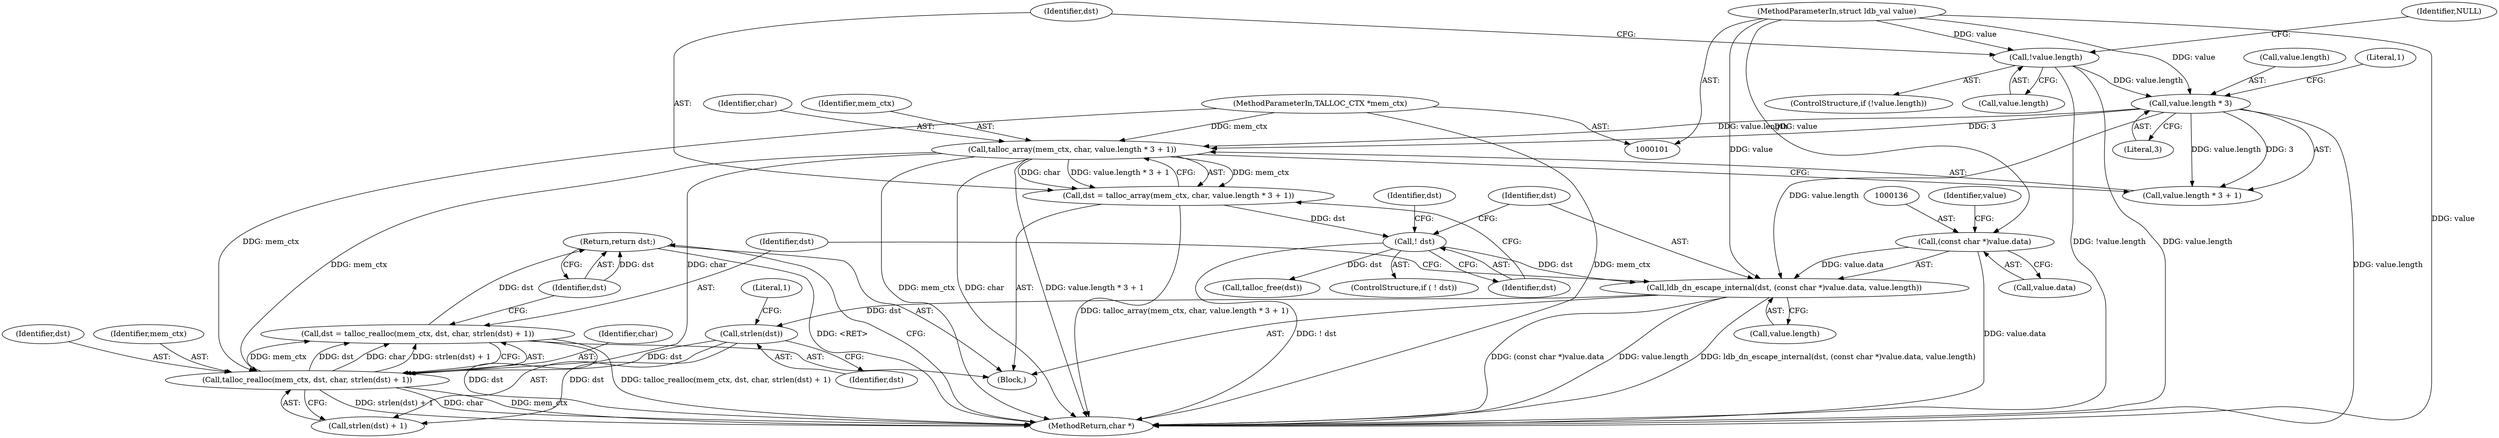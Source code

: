 digraph "1_samba_0454b95657846fcecf0f51b6f1194faac02518bd@pointer" {
"1000153" [label="(Return,return dst;)"];
"1000154" [label="(Identifier,dst)"];
"1000143" [label="(Call,dst = talloc_realloc(mem_ctx, dst, char, strlen(dst) + 1))"];
"1000145" [label="(Call,talloc_realloc(mem_ctx, dst, char, strlen(dst) + 1))"];
"1000115" [label="(Call,talloc_array(mem_ctx, char, value.length * 3 + 1))"];
"1000102" [label="(MethodParameterIn,TALLOC_CTX *mem_ctx)"];
"1000119" [label="(Call,value.length * 3)"];
"1000107" [label="(Call,!value.length)"];
"1000103" [label="(MethodParameterIn,struct ldb_val value)"];
"1000150" [label="(Call,strlen(dst))"];
"1000133" [label="(Call,ldb_dn_escape_internal(dst, (const char *)value.data, value.length))"];
"1000126" [label="(Call,! dst)"];
"1000113" [label="(Call,dst = talloc_array(mem_ctx, char, value.length * 3 + 1))"];
"1000135" [label="(Call,(const char *)value.data)"];
"1000118" [label="(Call,value.length * 3 + 1)"];
"1000149" [label="(Call,strlen(dst) + 1)"];
"1000130" [label="(Identifier,dst)"];
"1000129" [label="(Call,talloc_free(dst))"];
"1000113" [label="(Call,dst = talloc_array(mem_ctx, char, value.length * 3 + 1))"];
"1000119" [label="(Call,value.length * 3)"];
"1000114" [label="(Identifier,dst)"];
"1000106" [label="(ControlStructure,if (!value.length))"];
"1000120" [label="(Call,value.length)"];
"1000125" [label="(ControlStructure,if ( ! dst))"];
"1000148" [label="(Identifier,char)"];
"1000143" [label="(Call,dst = talloc_realloc(mem_ctx, dst, char, strlen(dst) + 1))"];
"1000103" [label="(MethodParameterIn,struct ldb_val value)"];
"1000108" [label="(Call,value.length)"];
"1000134" [label="(Identifier,dst)"];
"1000115" [label="(Call,talloc_array(mem_ctx, char, value.length * 3 + 1))"];
"1000155" [label="(MethodReturn,char *)"];
"1000104" [label="(Block,)"];
"1000144" [label="(Identifier,dst)"];
"1000102" [label="(MethodParameterIn,TALLOC_CTX *mem_ctx)"];
"1000140" [label="(Call,value.length)"];
"1000153" [label="(Return,return dst;)"];
"1000126" [label="(Call,! dst)"];
"1000147" [label="(Identifier,dst)"];
"1000117" [label="(Identifier,char)"];
"1000141" [label="(Identifier,value)"];
"1000150" [label="(Call,strlen(dst))"];
"1000135" [label="(Call,(const char *)value.data)"];
"1000123" [label="(Literal,3)"];
"1000124" [label="(Literal,1)"];
"1000116" [label="(Identifier,mem_ctx)"];
"1000133" [label="(Call,ldb_dn_escape_internal(dst, (const char *)value.data, value.length))"];
"1000107" [label="(Call,!value.length)"];
"1000152" [label="(Literal,1)"];
"1000127" [label="(Identifier,dst)"];
"1000112" [label="(Identifier,NULL)"];
"1000137" [label="(Call,value.data)"];
"1000146" [label="(Identifier,mem_ctx)"];
"1000154" [label="(Identifier,dst)"];
"1000145" [label="(Call,talloc_realloc(mem_ctx, dst, char, strlen(dst) + 1))"];
"1000151" [label="(Identifier,dst)"];
"1000153" -> "1000104"  [label="AST: "];
"1000153" -> "1000154"  [label="CFG: "];
"1000154" -> "1000153"  [label="AST: "];
"1000155" -> "1000153"  [label="CFG: "];
"1000153" -> "1000155"  [label="DDG: <RET>"];
"1000154" -> "1000153"  [label="DDG: dst"];
"1000143" -> "1000153"  [label="DDG: dst"];
"1000154" -> "1000143"  [label="CFG: "];
"1000143" -> "1000104"  [label="AST: "];
"1000143" -> "1000145"  [label="CFG: "];
"1000144" -> "1000143"  [label="AST: "];
"1000145" -> "1000143"  [label="AST: "];
"1000143" -> "1000155"  [label="DDG: dst"];
"1000143" -> "1000155"  [label="DDG: talloc_realloc(mem_ctx, dst, char, strlen(dst) + 1)"];
"1000145" -> "1000143"  [label="DDG: mem_ctx"];
"1000145" -> "1000143"  [label="DDG: dst"];
"1000145" -> "1000143"  [label="DDG: char"];
"1000145" -> "1000143"  [label="DDG: strlen(dst) + 1"];
"1000145" -> "1000149"  [label="CFG: "];
"1000146" -> "1000145"  [label="AST: "];
"1000147" -> "1000145"  [label="AST: "];
"1000148" -> "1000145"  [label="AST: "];
"1000149" -> "1000145"  [label="AST: "];
"1000145" -> "1000155"  [label="DDG: mem_ctx"];
"1000145" -> "1000155"  [label="DDG: strlen(dst) + 1"];
"1000145" -> "1000155"  [label="DDG: char"];
"1000115" -> "1000145"  [label="DDG: mem_ctx"];
"1000115" -> "1000145"  [label="DDG: char"];
"1000102" -> "1000145"  [label="DDG: mem_ctx"];
"1000150" -> "1000145"  [label="DDG: dst"];
"1000115" -> "1000113"  [label="AST: "];
"1000115" -> "1000118"  [label="CFG: "];
"1000116" -> "1000115"  [label="AST: "];
"1000117" -> "1000115"  [label="AST: "];
"1000118" -> "1000115"  [label="AST: "];
"1000113" -> "1000115"  [label="CFG: "];
"1000115" -> "1000155"  [label="DDG: char"];
"1000115" -> "1000155"  [label="DDG: value.length * 3 + 1"];
"1000115" -> "1000155"  [label="DDG: mem_ctx"];
"1000115" -> "1000113"  [label="DDG: mem_ctx"];
"1000115" -> "1000113"  [label="DDG: char"];
"1000115" -> "1000113"  [label="DDG: value.length * 3 + 1"];
"1000102" -> "1000115"  [label="DDG: mem_ctx"];
"1000119" -> "1000115"  [label="DDG: value.length"];
"1000119" -> "1000115"  [label="DDG: 3"];
"1000102" -> "1000101"  [label="AST: "];
"1000102" -> "1000155"  [label="DDG: mem_ctx"];
"1000119" -> "1000118"  [label="AST: "];
"1000119" -> "1000123"  [label="CFG: "];
"1000120" -> "1000119"  [label="AST: "];
"1000123" -> "1000119"  [label="AST: "];
"1000124" -> "1000119"  [label="CFG: "];
"1000119" -> "1000155"  [label="DDG: value.length"];
"1000119" -> "1000118"  [label="DDG: value.length"];
"1000119" -> "1000118"  [label="DDG: 3"];
"1000107" -> "1000119"  [label="DDG: value.length"];
"1000103" -> "1000119"  [label="DDG: value"];
"1000119" -> "1000133"  [label="DDG: value.length"];
"1000107" -> "1000106"  [label="AST: "];
"1000107" -> "1000108"  [label="CFG: "];
"1000108" -> "1000107"  [label="AST: "];
"1000112" -> "1000107"  [label="CFG: "];
"1000114" -> "1000107"  [label="CFG: "];
"1000107" -> "1000155"  [label="DDG: value.length"];
"1000107" -> "1000155"  [label="DDG: !value.length"];
"1000103" -> "1000107"  [label="DDG: value"];
"1000103" -> "1000101"  [label="AST: "];
"1000103" -> "1000155"  [label="DDG: value"];
"1000103" -> "1000135"  [label="DDG: value"];
"1000103" -> "1000133"  [label="DDG: value"];
"1000150" -> "1000149"  [label="AST: "];
"1000150" -> "1000151"  [label="CFG: "];
"1000151" -> "1000150"  [label="AST: "];
"1000152" -> "1000150"  [label="CFG: "];
"1000150" -> "1000149"  [label="DDG: dst"];
"1000133" -> "1000150"  [label="DDG: dst"];
"1000133" -> "1000104"  [label="AST: "];
"1000133" -> "1000140"  [label="CFG: "];
"1000134" -> "1000133"  [label="AST: "];
"1000135" -> "1000133"  [label="AST: "];
"1000140" -> "1000133"  [label="AST: "];
"1000144" -> "1000133"  [label="CFG: "];
"1000133" -> "1000155"  [label="DDG: value.length"];
"1000133" -> "1000155"  [label="DDG: ldb_dn_escape_internal(dst, (const char *)value.data, value.length)"];
"1000133" -> "1000155"  [label="DDG: (const char *)value.data"];
"1000126" -> "1000133"  [label="DDG: dst"];
"1000135" -> "1000133"  [label="DDG: value.data"];
"1000126" -> "1000125"  [label="AST: "];
"1000126" -> "1000127"  [label="CFG: "];
"1000127" -> "1000126"  [label="AST: "];
"1000130" -> "1000126"  [label="CFG: "];
"1000134" -> "1000126"  [label="CFG: "];
"1000126" -> "1000155"  [label="DDG: ! dst"];
"1000113" -> "1000126"  [label="DDG: dst"];
"1000126" -> "1000129"  [label="DDG: dst"];
"1000113" -> "1000104"  [label="AST: "];
"1000114" -> "1000113"  [label="AST: "];
"1000127" -> "1000113"  [label="CFG: "];
"1000113" -> "1000155"  [label="DDG: talloc_array(mem_ctx, char, value.length * 3 + 1)"];
"1000135" -> "1000137"  [label="CFG: "];
"1000136" -> "1000135"  [label="AST: "];
"1000137" -> "1000135"  [label="AST: "];
"1000141" -> "1000135"  [label="CFG: "];
"1000135" -> "1000155"  [label="DDG: value.data"];
}
